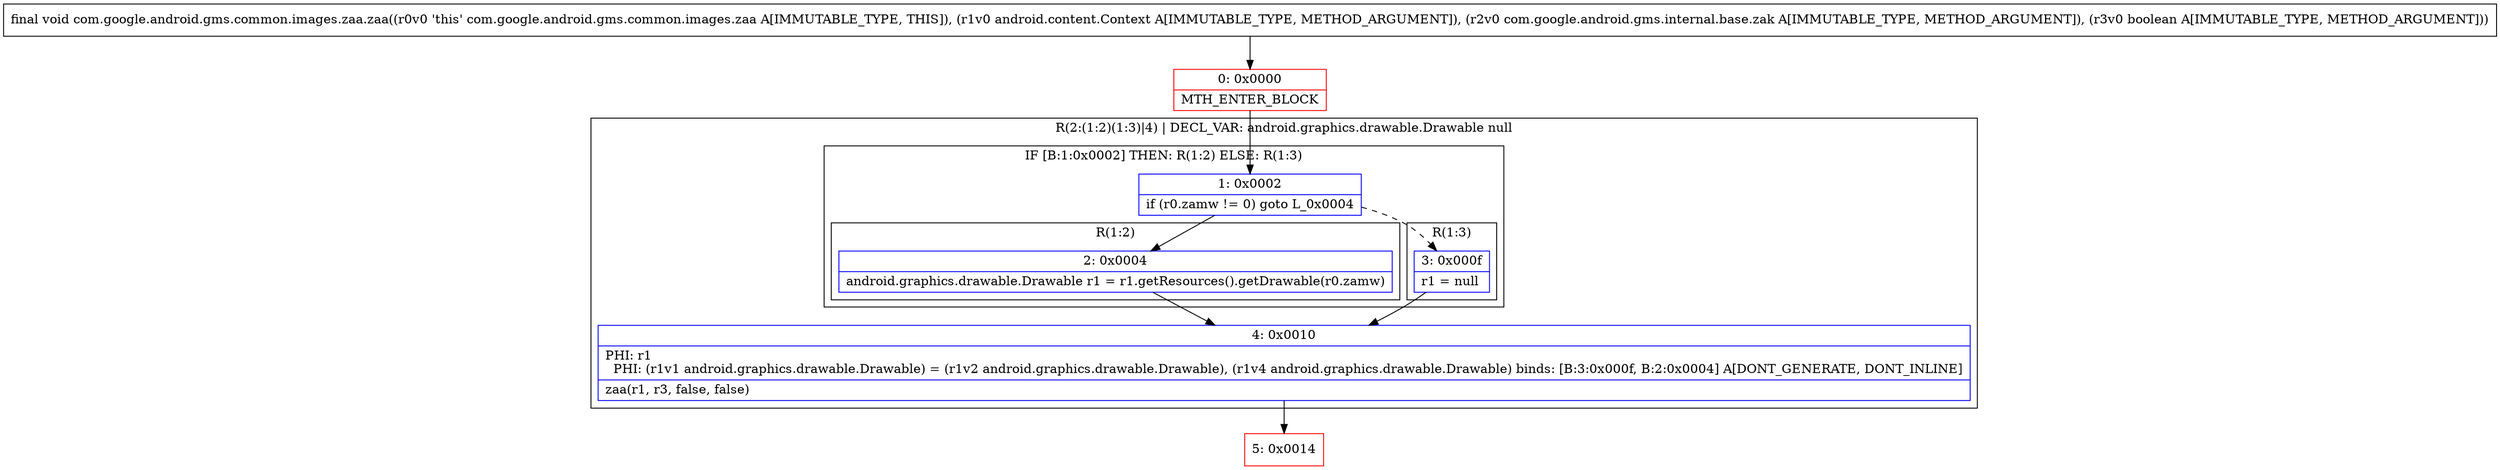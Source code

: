 digraph "CFG forcom.google.android.gms.common.images.zaa.zaa(Landroid\/content\/Context;Lcom\/google\/android\/gms\/internal\/base\/zak;Z)V" {
subgraph cluster_Region_334951404 {
label = "R(2:(1:2)(1:3)|4) | DECL_VAR: android.graphics.drawable.Drawable null\l";
node [shape=record,color=blue];
subgraph cluster_IfRegion_1037323401 {
label = "IF [B:1:0x0002] THEN: R(1:2) ELSE: R(1:3)";
node [shape=record,color=blue];
Node_1 [shape=record,label="{1\:\ 0x0002|if (r0.zamw != 0) goto L_0x0004\l}"];
subgraph cluster_Region_1602707860 {
label = "R(1:2)";
node [shape=record,color=blue];
Node_2 [shape=record,label="{2\:\ 0x0004|android.graphics.drawable.Drawable r1 = r1.getResources().getDrawable(r0.zamw)\l}"];
}
subgraph cluster_Region_1766469905 {
label = "R(1:3)";
node [shape=record,color=blue];
Node_3 [shape=record,label="{3\:\ 0x000f|r1 = null\l}"];
}
}
Node_4 [shape=record,label="{4\:\ 0x0010|PHI: r1 \l  PHI: (r1v1 android.graphics.drawable.Drawable) = (r1v2 android.graphics.drawable.Drawable), (r1v4 android.graphics.drawable.Drawable) binds: [B:3:0x000f, B:2:0x0004] A[DONT_GENERATE, DONT_INLINE]\l|zaa(r1, r3, false, false)\l}"];
}
Node_0 [shape=record,color=red,label="{0\:\ 0x0000|MTH_ENTER_BLOCK\l}"];
Node_5 [shape=record,color=red,label="{5\:\ 0x0014}"];
MethodNode[shape=record,label="{final void com.google.android.gms.common.images.zaa.zaa((r0v0 'this' com.google.android.gms.common.images.zaa A[IMMUTABLE_TYPE, THIS]), (r1v0 android.content.Context A[IMMUTABLE_TYPE, METHOD_ARGUMENT]), (r2v0 com.google.android.gms.internal.base.zak A[IMMUTABLE_TYPE, METHOD_ARGUMENT]), (r3v0 boolean A[IMMUTABLE_TYPE, METHOD_ARGUMENT])) }"];
MethodNode -> Node_0;
Node_1 -> Node_2;
Node_1 -> Node_3[style=dashed];
Node_2 -> Node_4;
Node_3 -> Node_4;
Node_4 -> Node_5;
Node_0 -> Node_1;
}

